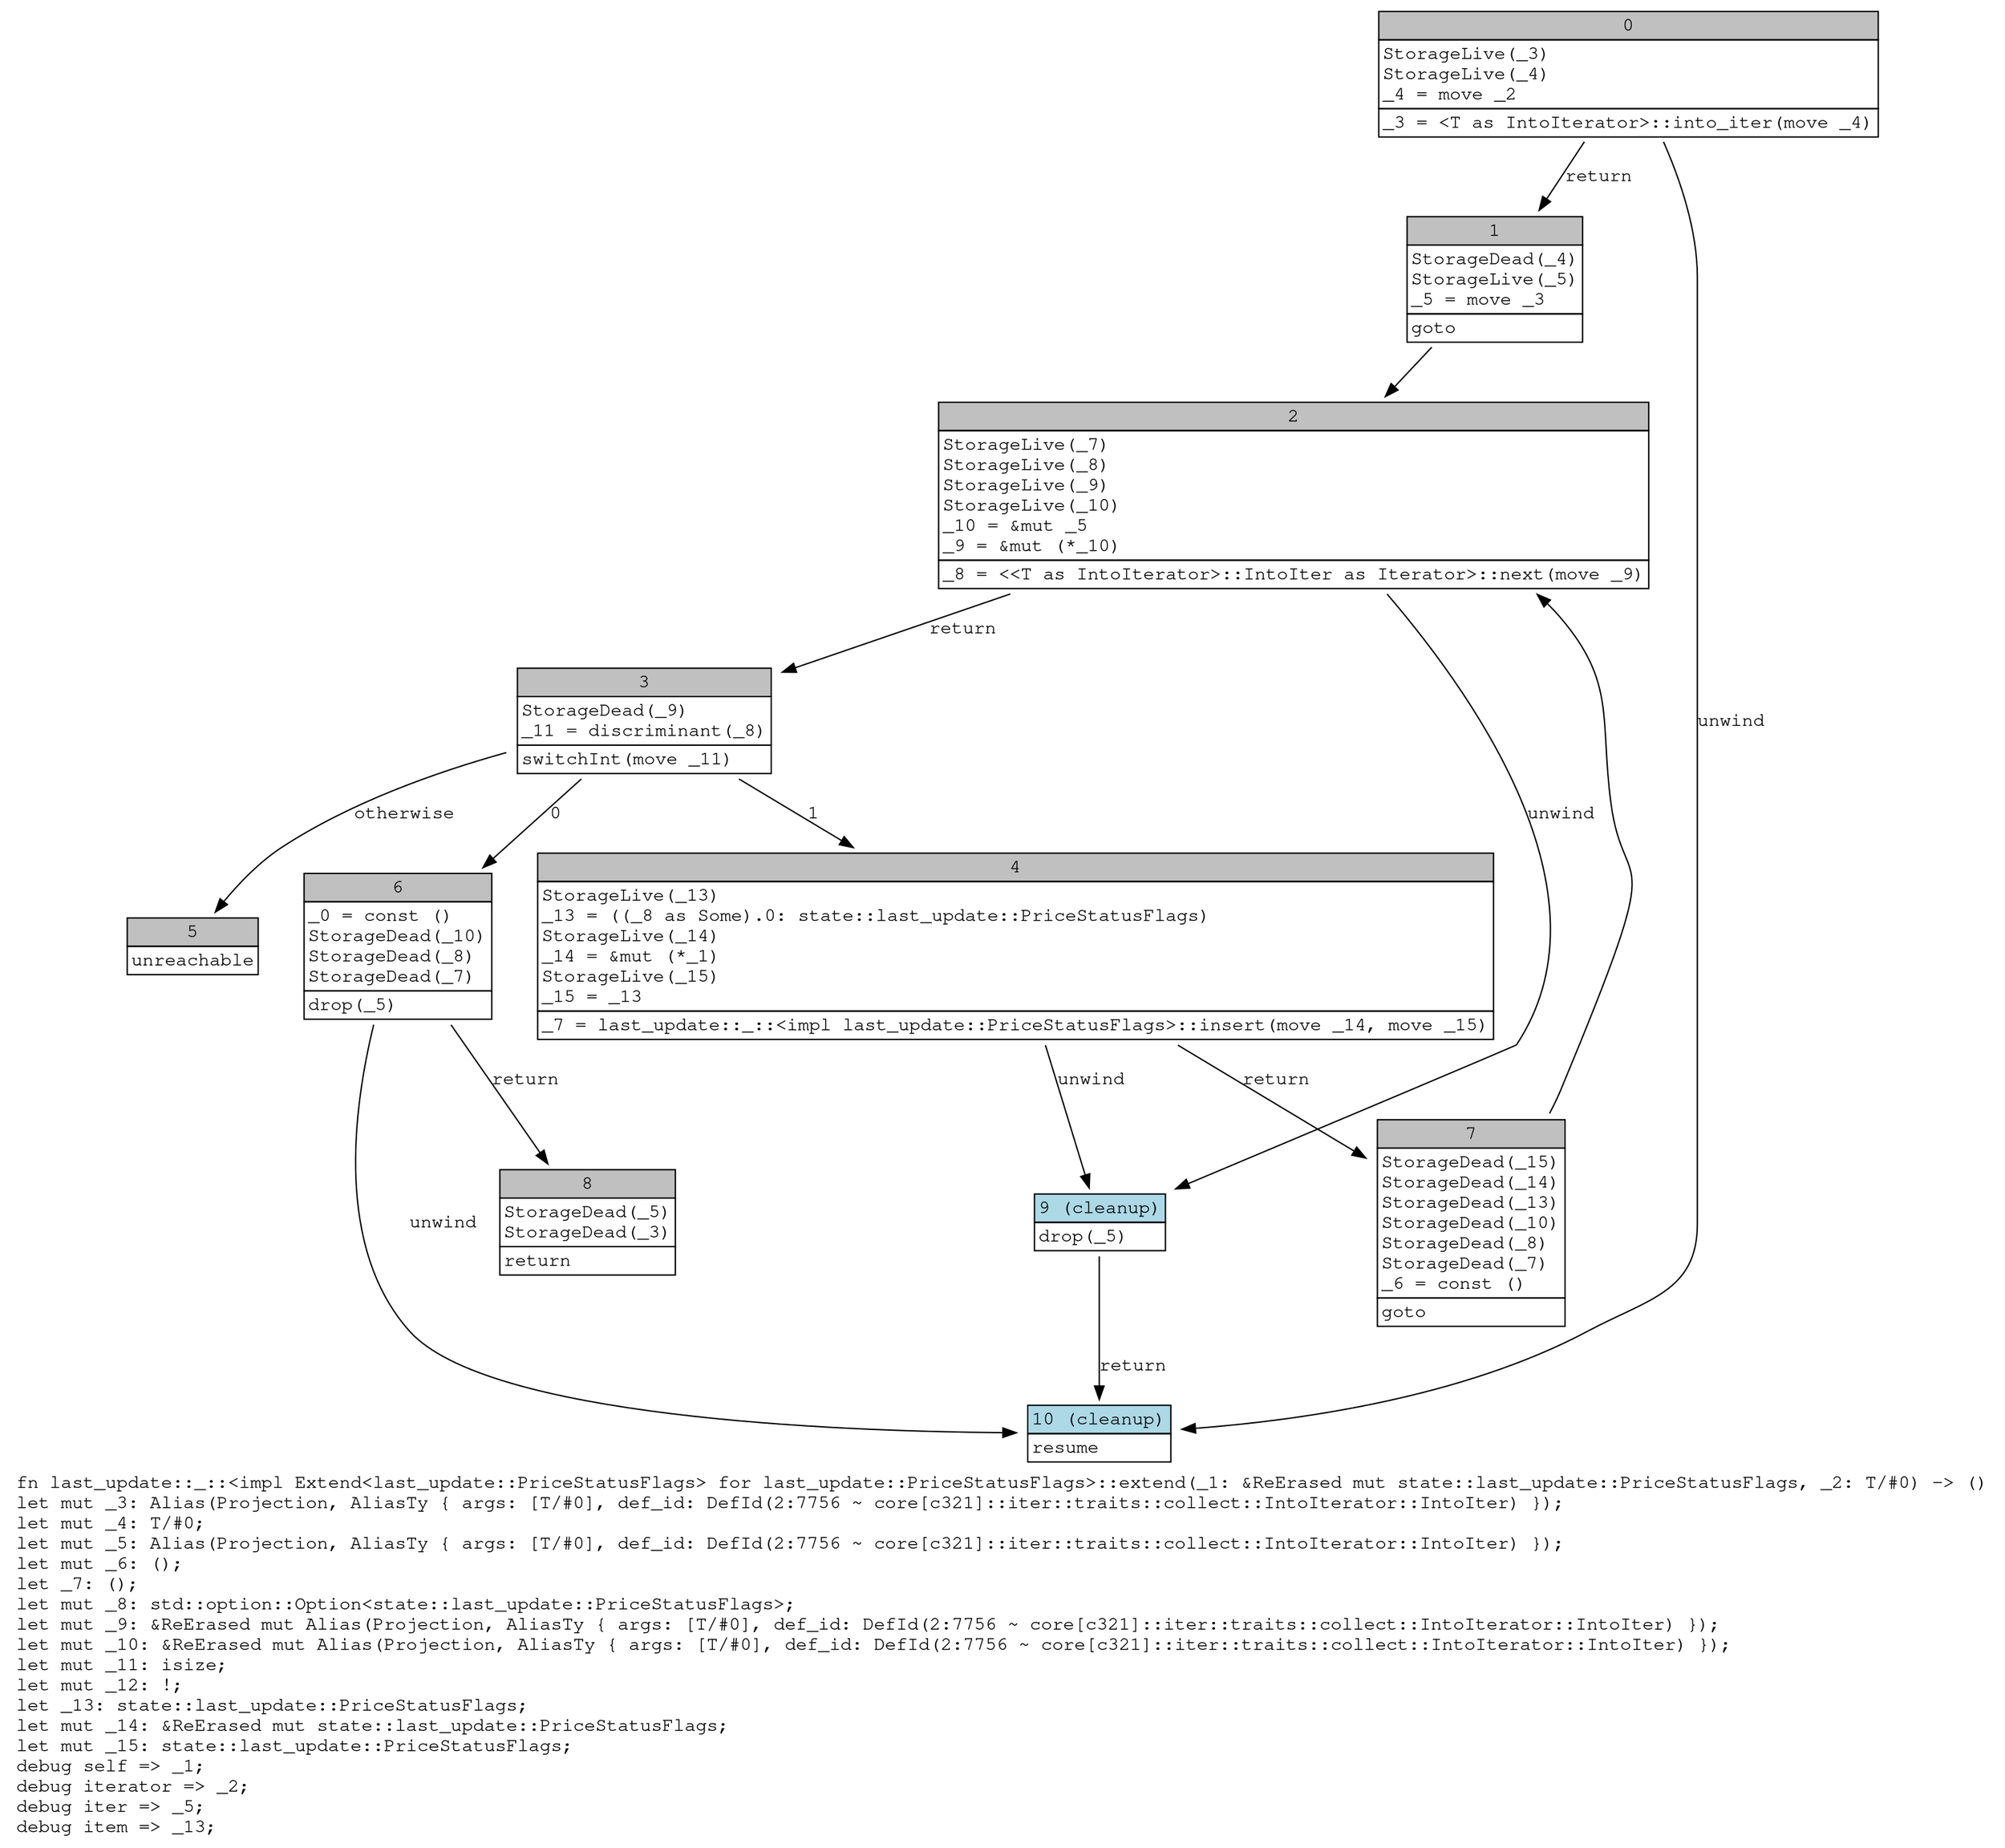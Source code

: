 digraph Mir_0_6722 {
    graph [fontname="Courier, monospace"];
    node [fontname="Courier, monospace"];
    edge [fontname="Courier, monospace"];
    label=<fn last_update::_::&lt;impl Extend&lt;last_update::PriceStatusFlags&gt; for last_update::PriceStatusFlags&gt;::extend(_1: &amp;ReErased mut state::last_update::PriceStatusFlags, _2: T/#0) -&gt; ()<br align="left"/>let mut _3: Alias(Projection, AliasTy { args: [T/#0], def_id: DefId(2:7756 ~ core[c321]::iter::traits::collect::IntoIterator::IntoIter) });<br align="left"/>let mut _4: T/#0;<br align="left"/>let mut _5: Alias(Projection, AliasTy { args: [T/#0], def_id: DefId(2:7756 ~ core[c321]::iter::traits::collect::IntoIterator::IntoIter) });<br align="left"/>let mut _6: ();<br align="left"/>let _7: ();<br align="left"/>let mut _8: std::option::Option&lt;state::last_update::PriceStatusFlags&gt;;<br align="left"/>let mut _9: &amp;ReErased mut Alias(Projection, AliasTy { args: [T/#0], def_id: DefId(2:7756 ~ core[c321]::iter::traits::collect::IntoIterator::IntoIter) });<br align="left"/>let mut _10: &amp;ReErased mut Alias(Projection, AliasTy { args: [T/#0], def_id: DefId(2:7756 ~ core[c321]::iter::traits::collect::IntoIterator::IntoIter) });<br align="left"/>let mut _11: isize;<br align="left"/>let mut _12: !;<br align="left"/>let _13: state::last_update::PriceStatusFlags;<br align="left"/>let mut _14: &amp;ReErased mut state::last_update::PriceStatusFlags;<br align="left"/>let mut _15: state::last_update::PriceStatusFlags;<br align="left"/>debug self =&gt; _1;<br align="left"/>debug iterator =&gt; _2;<br align="left"/>debug iter =&gt; _5;<br align="left"/>debug item =&gt; _13;<br align="left"/>>;
    bb0__0_6722 [shape="none", label=<<table border="0" cellborder="1" cellspacing="0"><tr><td bgcolor="gray" align="center" colspan="1">0</td></tr><tr><td align="left" balign="left">StorageLive(_3)<br/>StorageLive(_4)<br/>_4 = move _2<br/></td></tr><tr><td align="left">_3 = &lt;T as IntoIterator&gt;::into_iter(move _4)</td></tr></table>>];
    bb1__0_6722 [shape="none", label=<<table border="0" cellborder="1" cellspacing="0"><tr><td bgcolor="gray" align="center" colspan="1">1</td></tr><tr><td align="left" balign="left">StorageDead(_4)<br/>StorageLive(_5)<br/>_5 = move _3<br/></td></tr><tr><td align="left">goto</td></tr></table>>];
    bb2__0_6722 [shape="none", label=<<table border="0" cellborder="1" cellspacing="0"><tr><td bgcolor="gray" align="center" colspan="1">2</td></tr><tr><td align="left" balign="left">StorageLive(_7)<br/>StorageLive(_8)<br/>StorageLive(_9)<br/>StorageLive(_10)<br/>_10 = &amp;mut _5<br/>_9 = &amp;mut (*_10)<br/></td></tr><tr><td align="left">_8 = &lt;&lt;T as IntoIterator&gt;::IntoIter as Iterator&gt;::next(move _9)</td></tr></table>>];
    bb3__0_6722 [shape="none", label=<<table border="0" cellborder="1" cellspacing="0"><tr><td bgcolor="gray" align="center" colspan="1">3</td></tr><tr><td align="left" balign="left">StorageDead(_9)<br/>_11 = discriminant(_8)<br/></td></tr><tr><td align="left">switchInt(move _11)</td></tr></table>>];
    bb4__0_6722 [shape="none", label=<<table border="0" cellborder="1" cellspacing="0"><tr><td bgcolor="gray" align="center" colspan="1">4</td></tr><tr><td align="left" balign="left">StorageLive(_13)<br/>_13 = ((_8 as Some).0: state::last_update::PriceStatusFlags)<br/>StorageLive(_14)<br/>_14 = &amp;mut (*_1)<br/>StorageLive(_15)<br/>_15 = _13<br/></td></tr><tr><td align="left">_7 = last_update::_::&lt;impl last_update::PriceStatusFlags&gt;::insert(move _14, move _15)</td></tr></table>>];
    bb5__0_6722 [shape="none", label=<<table border="0" cellborder="1" cellspacing="0"><tr><td bgcolor="gray" align="center" colspan="1">5</td></tr><tr><td align="left">unreachable</td></tr></table>>];
    bb6__0_6722 [shape="none", label=<<table border="0" cellborder="1" cellspacing="0"><tr><td bgcolor="gray" align="center" colspan="1">6</td></tr><tr><td align="left" balign="left">_0 = const ()<br/>StorageDead(_10)<br/>StorageDead(_8)<br/>StorageDead(_7)<br/></td></tr><tr><td align="left">drop(_5)</td></tr></table>>];
    bb7__0_6722 [shape="none", label=<<table border="0" cellborder="1" cellspacing="0"><tr><td bgcolor="gray" align="center" colspan="1">7</td></tr><tr><td align="left" balign="left">StorageDead(_15)<br/>StorageDead(_14)<br/>StorageDead(_13)<br/>StorageDead(_10)<br/>StorageDead(_8)<br/>StorageDead(_7)<br/>_6 = const ()<br/></td></tr><tr><td align="left">goto</td></tr></table>>];
    bb8__0_6722 [shape="none", label=<<table border="0" cellborder="1" cellspacing="0"><tr><td bgcolor="gray" align="center" colspan="1">8</td></tr><tr><td align="left" balign="left">StorageDead(_5)<br/>StorageDead(_3)<br/></td></tr><tr><td align="left">return</td></tr></table>>];
    bb9__0_6722 [shape="none", label=<<table border="0" cellborder="1" cellspacing="0"><tr><td bgcolor="lightblue" align="center" colspan="1">9 (cleanup)</td></tr><tr><td align="left">drop(_5)</td></tr></table>>];
    bb10__0_6722 [shape="none", label=<<table border="0" cellborder="1" cellspacing="0"><tr><td bgcolor="lightblue" align="center" colspan="1">10 (cleanup)</td></tr><tr><td align="left">resume</td></tr></table>>];
    bb0__0_6722 -> bb1__0_6722 [label="return"];
    bb0__0_6722 -> bb10__0_6722 [label="unwind"];
    bb1__0_6722 -> bb2__0_6722 [label=""];
    bb2__0_6722 -> bb3__0_6722 [label="return"];
    bb2__0_6722 -> bb9__0_6722 [label="unwind"];
    bb3__0_6722 -> bb6__0_6722 [label="0"];
    bb3__0_6722 -> bb4__0_6722 [label="1"];
    bb3__0_6722 -> bb5__0_6722 [label="otherwise"];
    bb4__0_6722 -> bb7__0_6722 [label="return"];
    bb4__0_6722 -> bb9__0_6722 [label="unwind"];
    bb6__0_6722 -> bb8__0_6722 [label="return"];
    bb6__0_6722 -> bb10__0_6722 [label="unwind"];
    bb7__0_6722 -> bb2__0_6722 [label=""];
    bb9__0_6722 -> bb10__0_6722 [label="return"];
}
